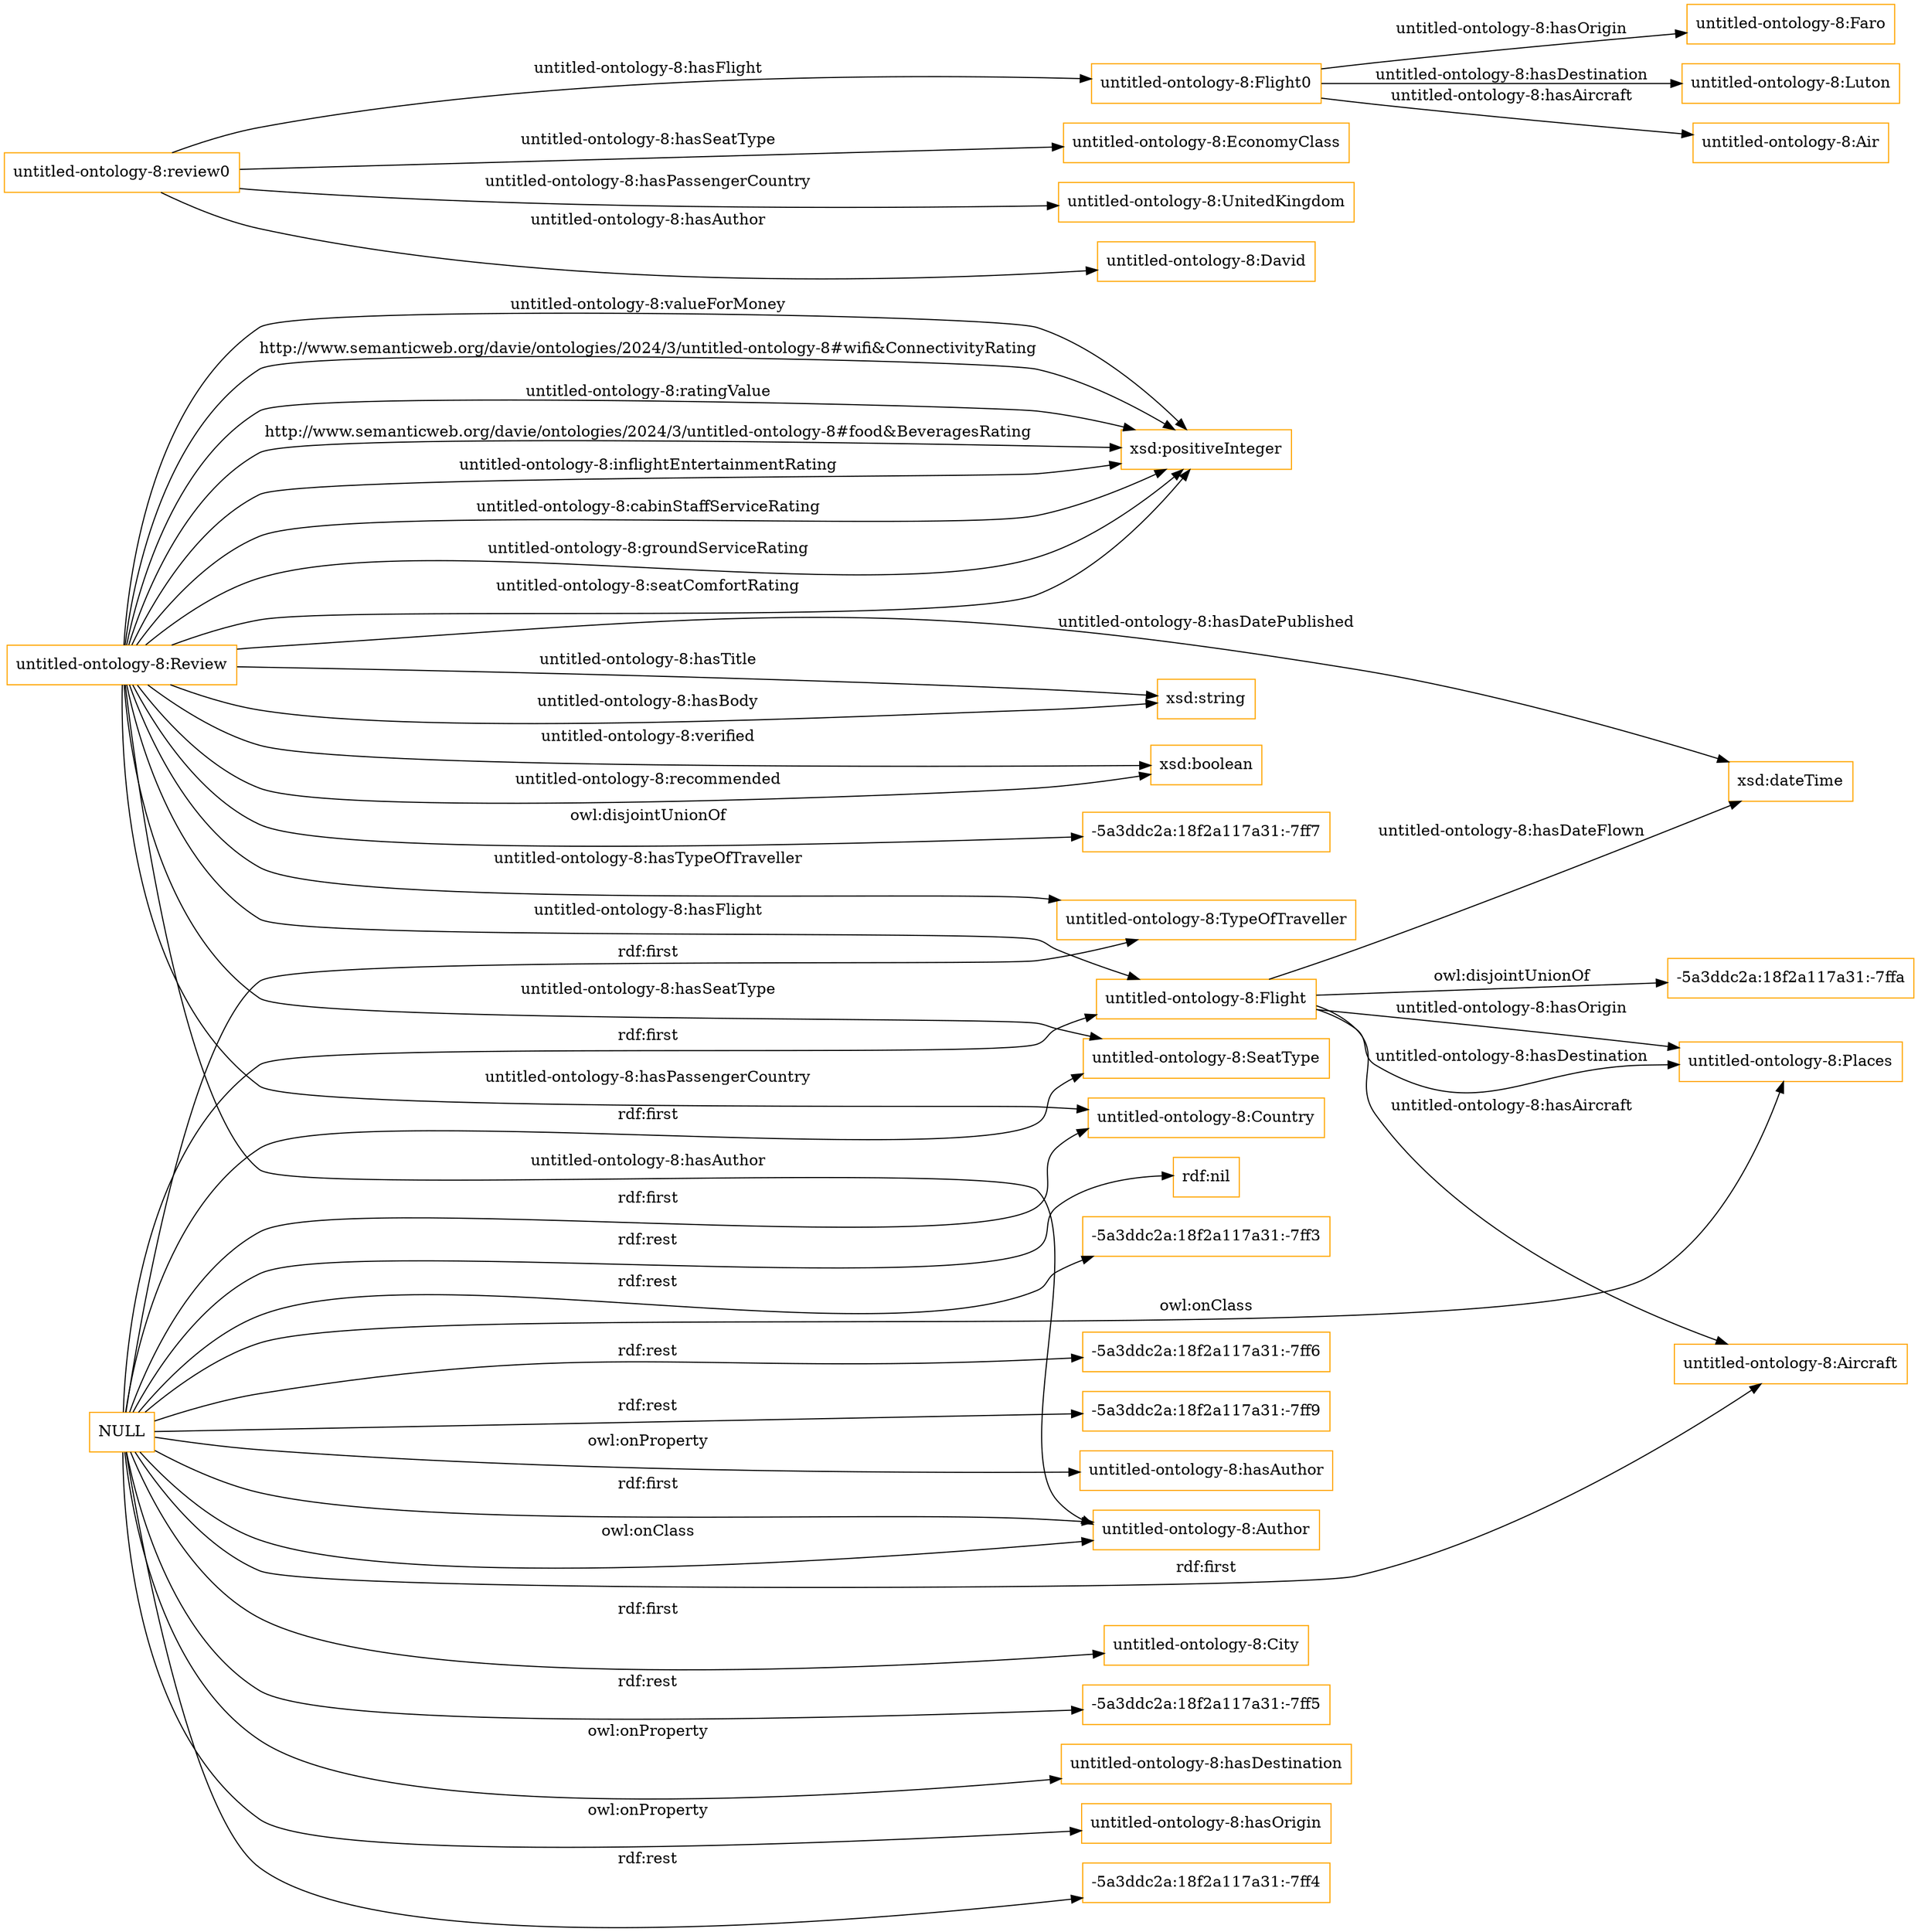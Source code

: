 digraph ar2dtool_diagram { 
rankdir=LR;
size="1501"
node [shape = rectangle, color="orange"]; "untitled-ontology-8:TypeOfTraveller" "untitled-ontology-8:Author" "untitled-ontology-8:Review" "untitled-ontology-8:SeatType" "untitled-ontology-8:Flight" "untitled-ontology-8:Aircraft" "untitled-ontology-8:Country" "untitled-ontology-8:Places" "untitled-ontology-8:City" ; /*classes style*/
	"NULL" -> "-5a3ddc2a:18f2a117a31:-7ff5" [ label = "rdf:rest" ];
	"NULL" -> "untitled-ontology-8:Author" [ label = "rdf:first" ];
	"NULL" -> "untitled-ontology-8:Flight" [ label = "rdf:first" ];
	"NULL" -> "untitled-ontology-8:City" [ label = "rdf:first" ];
	"NULL" -> "untitled-ontology-8:hasDestination" [ label = "owl:onProperty" ];
	"NULL" -> "untitled-ontology-8:SeatType" [ label = "rdf:first" ];
	"NULL" -> "untitled-ontology-8:Country" [ label = "rdf:first" ];
	"NULL" -> "untitled-ontology-8:hasOrigin" [ label = "owl:onProperty" ];
	"NULL" -> "-5a3ddc2a:18f2a117a31:-7ff4" [ label = "rdf:rest" ];
	"NULL" -> "untitled-ontology-8:Aircraft" [ label = "rdf:first" ];
	"NULL" -> "untitled-ontology-8:Author" [ label = "owl:onClass" ];
	"NULL" -> "rdf:nil" [ label = "rdf:rest" ];
	"NULL" -> "-5a3ddc2a:18f2a117a31:-7ff3" [ label = "rdf:rest" ];
	"NULL" -> "-5a3ddc2a:18f2a117a31:-7ff6" [ label = "rdf:rest" ];
	"NULL" -> "-5a3ddc2a:18f2a117a31:-7ff9" [ label = "rdf:rest" ];
	"NULL" -> "untitled-ontology-8:Places" [ label = "owl:onClass" ];
	"NULL" -> "untitled-ontology-8:TypeOfTraveller" [ label = "rdf:first" ];
	"NULL" -> "untitled-ontology-8:hasAuthor" [ label = "owl:onProperty" ];
	"untitled-ontology-8:Flight" -> "-5a3ddc2a:18f2a117a31:-7ffa" [ label = "owl:disjointUnionOf" ];
	"untitled-ontology-8:Review" -> "-5a3ddc2a:18f2a117a31:-7ff7" [ label = "owl:disjointUnionOf" ];
	"untitled-ontology-8:Flight0" -> "untitled-ontology-8:Faro" [ label = "untitled-ontology-8:hasOrigin" ];
	"untitled-ontology-8:Flight0" -> "untitled-ontology-8:Luton" [ label = "untitled-ontology-8:hasDestination" ];
	"untitled-ontology-8:Flight0" -> "untitled-ontology-8:Air" [ label = "untitled-ontology-8:hasAircraft" ];
	"untitled-ontology-8:review0" -> "untitled-ontology-8:EconomyClass" [ label = "untitled-ontology-8:hasSeatType" ];
	"untitled-ontology-8:review0" -> "untitled-ontology-8:Flight0" [ label = "untitled-ontology-8:hasFlight" ];
	"untitled-ontology-8:review0" -> "untitled-ontology-8:UnitedKingdom" [ label = "untitled-ontology-8:hasPassengerCountry" ];
	"untitled-ontology-8:review0" -> "untitled-ontology-8:David" [ label = "untitled-ontology-8:hasAuthor" ];
	"untitled-ontology-8:Review" -> "xsd:string" [ label = "untitled-ontology-8:hasTitle" ];
	"untitled-ontology-8:Review" -> "untitled-ontology-8:SeatType" [ label = "untitled-ontology-8:hasSeatType" ];
	"untitled-ontology-8:Review" -> "xsd:positiveInteger" [ label = "untitled-ontology-8:seatComfortRating" ];
	"untitled-ontology-8:Review" -> "untitled-ontology-8:Author" [ label = "untitled-ontology-8:hasAuthor" ];
	"untitled-ontology-8:Review" -> "xsd:string" [ label = "untitled-ontology-8:hasBody" ];
	"untitled-ontology-8:Review" -> "untitled-ontology-8:Country" [ label = "untitled-ontology-8:hasPassengerCountry" ];
	"untitled-ontology-8:Review" -> "xsd:positiveInteger" [ label = "untitled-ontology-8:valueForMoney" ];
	"untitled-ontology-8:Flight" -> "untitled-ontology-8:Aircraft" [ label = "untitled-ontology-8:hasAircraft" ];
	"untitled-ontology-8:Review" -> "xsd:boolean" [ label = "untitled-ontology-8:verified" ];
	"untitled-ontology-8:Flight" -> "untitled-ontology-8:Places" [ label = "untitled-ontology-8:hasOrigin" ];
	"untitled-ontology-8:Flight" -> "untitled-ontology-8:Places" [ label = "untitled-ontology-8:hasDestination" ];
	"untitled-ontology-8:Review" -> "untitled-ontology-8:TypeOfTraveller" [ label = "untitled-ontology-8:hasTypeOfTraveller" ];
	"untitled-ontology-8:Review" -> "xsd:positiveInteger" [ label = "http://www.semanticweb.org/davie/ontologies/2024/3/untitled-ontology-8#wifi&ConnectivityRating" ];
	"untitled-ontology-8:Review" -> "xsd:boolean" [ label = "untitled-ontology-8:recommended" ];
	"untitled-ontology-8:Review" -> "xsd:dateTime" [ label = "untitled-ontology-8:hasDatePublished" ];
	"untitled-ontology-8:Review" -> "xsd:positiveInteger" [ label = "untitled-ontology-8:ratingValue" ];
	"untitled-ontology-8:Review" -> "untitled-ontology-8:Flight" [ label = "untitled-ontology-8:hasFlight" ];
	"untitled-ontology-8:Flight" -> "xsd:dateTime" [ label = "untitled-ontology-8:hasDateFlown" ];
	"untitled-ontology-8:Review" -> "xsd:positiveInteger" [ label = "http://www.semanticweb.org/davie/ontologies/2024/3/untitled-ontology-8#food&BeveragesRating" ];
	"untitled-ontology-8:Review" -> "xsd:positiveInteger" [ label = "untitled-ontology-8:inflightEntertainmentRating" ];
	"untitled-ontology-8:Review" -> "xsd:positiveInteger" [ label = "untitled-ontology-8:cabinStaffServiceRating" ];
	"untitled-ontology-8:Review" -> "xsd:positiveInteger" [ label = "untitled-ontology-8:groundServiceRating" ];

}
